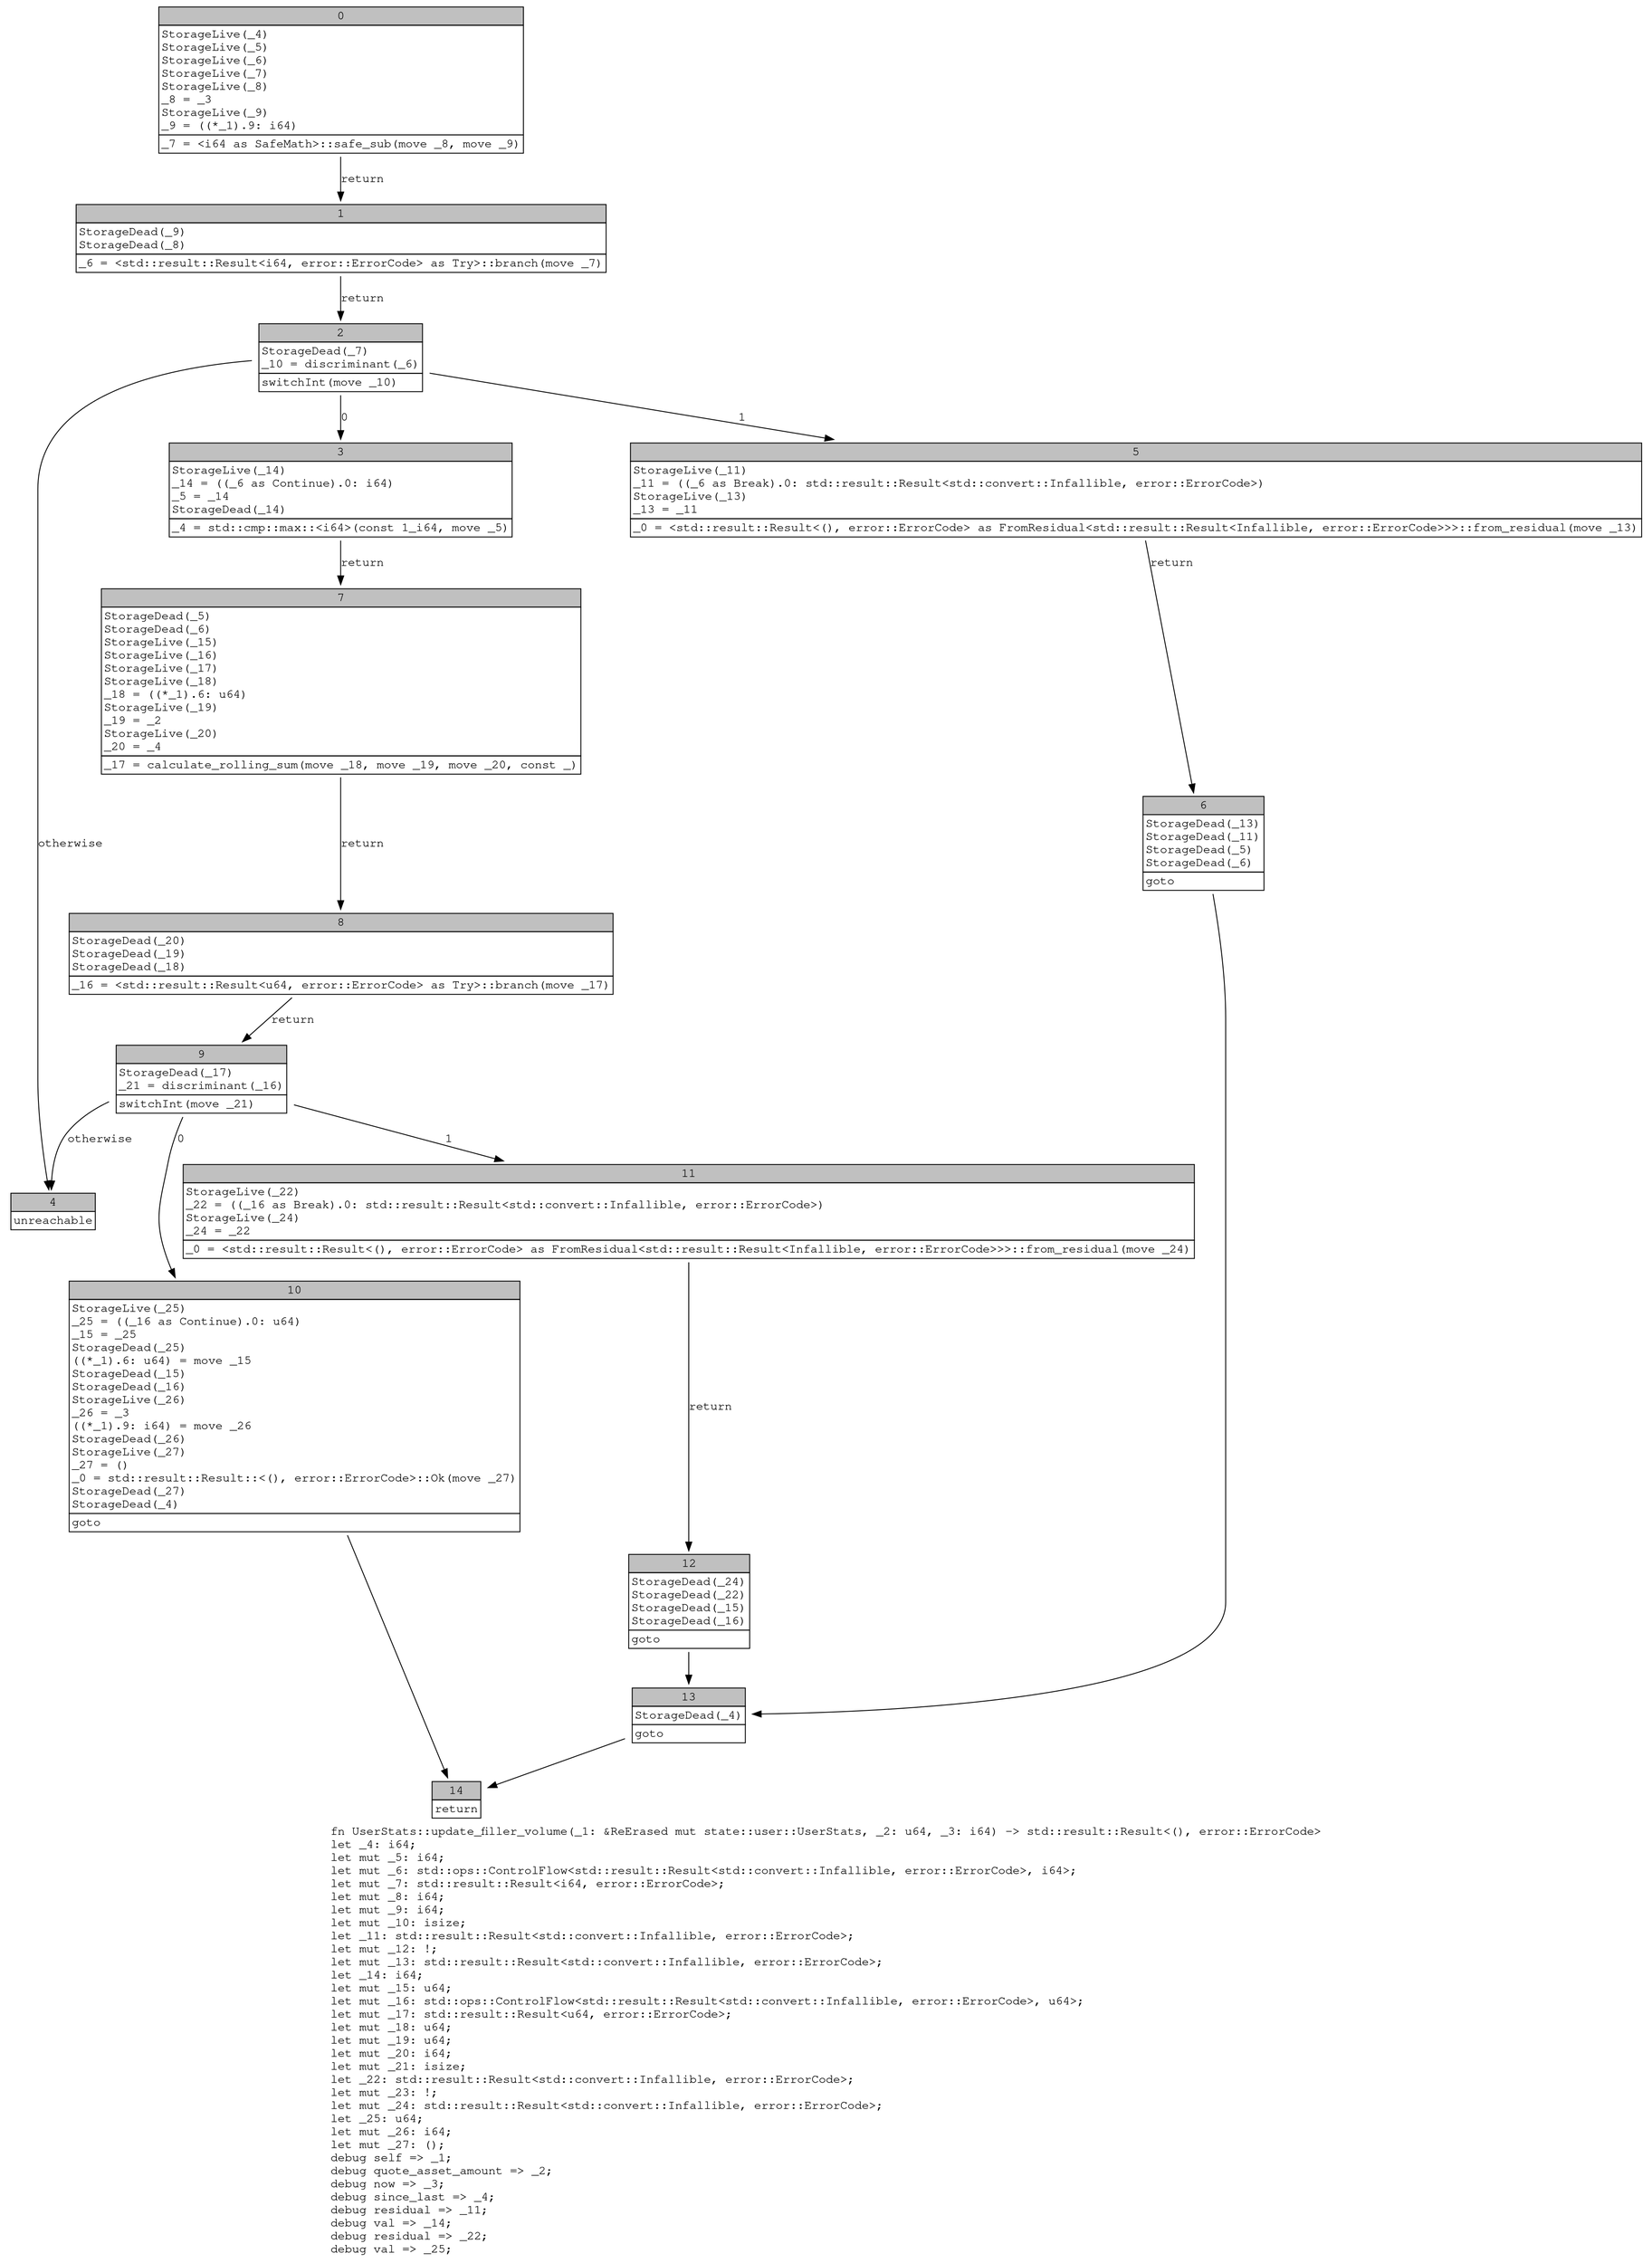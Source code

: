 digraph Mir_0_4417 {
    graph [fontname="Courier, monospace"];
    node [fontname="Courier, monospace"];
    edge [fontname="Courier, monospace"];
    label=<fn UserStats::update_filler_volume(_1: &amp;ReErased mut state::user::UserStats, _2: u64, _3: i64) -&gt; std::result::Result&lt;(), error::ErrorCode&gt;<br align="left"/>let _4: i64;<br align="left"/>let mut _5: i64;<br align="left"/>let mut _6: std::ops::ControlFlow&lt;std::result::Result&lt;std::convert::Infallible, error::ErrorCode&gt;, i64&gt;;<br align="left"/>let mut _7: std::result::Result&lt;i64, error::ErrorCode&gt;;<br align="left"/>let mut _8: i64;<br align="left"/>let mut _9: i64;<br align="left"/>let mut _10: isize;<br align="left"/>let _11: std::result::Result&lt;std::convert::Infallible, error::ErrorCode&gt;;<br align="left"/>let mut _12: !;<br align="left"/>let mut _13: std::result::Result&lt;std::convert::Infallible, error::ErrorCode&gt;;<br align="left"/>let _14: i64;<br align="left"/>let mut _15: u64;<br align="left"/>let mut _16: std::ops::ControlFlow&lt;std::result::Result&lt;std::convert::Infallible, error::ErrorCode&gt;, u64&gt;;<br align="left"/>let mut _17: std::result::Result&lt;u64, error::ErrorCode&gt;;<br align="left"/>let mut _18: u64;<br align="left"/>let mut _19: u64;<br align="left"/>let mut _20: i64;<br align="left"/>let mut _21: isize;<br align="left"/>let _22: std::result::Result&lt;std::convert::Infallible, error::ErrorCode&gt;;<br align="left"/>let mut _23: !;<br align="left"/>let mut _24: std::result::Result&lt;std::convert::Infallible, error::ErrorCode&gt;;<br align="left"/>let _25: u64;<br align="left"/>let mut _26: i64;<br align="left"/>let mut _27: ();<br align="left"/>debug self =&gt; _1;<br align="left"/>debug quote_asset_amount =&gt; _2;<br align="left"/>debug now =&gt; _3;<br align="left"/>debug since_last =&gt; _4;<br align="left"/>debug residual =&gt; _11;<br align="left"/>debug val =&gt; _14;<br align="left"/>debug residual =&gt; _22;<br align="left"/>debug val =&gt; _25;<br align="left"/>>;
    bb0__0_4417 [shape="none", label=<<table border="0" cellborder="1" cellspacing="0"><tr><td bgcolor="gray" align="center" colspan="1">0</td></tr><tr><td align="left" balign="left">StorageLive(_4)<br/>StorageLive(_5)<br/>StorageLive(_6)<br/>StorageLive(_7)<br/>StorageLive(_8)<br/>_8 = _3<br/>StorageLive(_9)<br/>_9 = ((*_1).9: i64)<br/></td></tr><tr><td align="left">_7 = &lt;i64 as SafeMath&gt;::safe_sub(move _8, move _9)</td></tr></table>>];
    bb1__0_4417 [shape="none", label=<<table border="0" cellborder="1" cellspacing="0"><tr><td bgcolor="gray" align="center" colspan="1">1</td></tr><tr><td align="left" balign="left">StorageDead(_9)<br/>StorageDead(_8)<br/></td></tr><tr><td align="left">_6 = &lt;std::result::Result&lt;i64, error::ErrorCode&gt; as Try&gt;::branch(move _7)</td></tr></table>>];
    bb2__0_4417 [shape="none", label=<<table border="0" cellborder="1" cellspacing="0"><tr><td bgcolor="gray" align="center" colspan="1">2</td></tr><tr><td align="left" balign="left">StorageDead(_7)<br/>_10 = discriminant(_6)<br/></td></tr><tr><td align="left">switchInt(move _10)</td></tr></table>>];
    bb3__0_4417 [shape="none", label=<<table border="0" cellborder="1" cellspacing="0"><tr><td bgcolor="gray" align="center" colspan="1">3</td></tr><tr><td align="left" balign="left">StorageLive(_14)<br/>_14 = ((_6 as Continue).0: i64)<br/>_5 = _14<br/>StorageDead(_14)<br/></td></tr><tr><td align="left">_4 = std::cmp::max::&lt;i64&gt;(const 1_i64, move _5)</td></tr></table>>];
    bb4__0_4417 [shape="none", label=<<table border="0" cellborder="1" cellspacing="0"><tr><td bgcolor="gray" align="center" colspan="1">4</td></tr><tr><td align="left">unreachable</td></tr></table>>];
    bb5__0_4417 [shape="none", label=<<table border="0" cellborder="1" cellspacing="0"><tr><td bgcolor="gray" align="center" colspan="1">5</td></tr><tr><td align="left" balign="left">StorageLive(_11)<br/>_11 = ((_6 as Break).0: std::result::Result&lt;std::convert::Infallible, error::ErrorCode&gt;)<br/>StorageLive(_13)<br/>_13 = _11<br/></td></tr><tr><td align="left">_0 = &lt;std::result::Result&lt;(), error::ErrorCode&gt; as FromResidual&lt;std::result::Result&lt;Infallible, error::ErrorCode&gt;&gt;&gt;::from_residual(move _13)</td></tr></table>>];
    bb6__0_4417 [shape="none", label=<<table border="0" cellborder="1" cellspacing="0"><tr><td bgcolor="gray" align="center" colspan="1">6</td></tr><tr><td align="left" balign="left">StorageDead(_13)<br/>StorageDead(_11)<br/>StorageDead(_5)<br/>StorageDead(_6)<br/></td></tr><tr><td align="left">goto</td></tr></table>>];
    bb7__0_4417 [shape="none", label=<<table border="0" cellborder="1" cellspacing="0"><tr><td bgcolor="gray" align="center" colspan="1">7</td></tr><tr><td align="left" balign="left">StorageDead(_5)<br/>StorageDead(_6)<br/>StorageLive(_15)<br/>StorageLive(_16)<br/>StorageLive(_17)<br/>StorageLive(_18)<br/>_18 = ((*_1).6: u64)<br/>StorageLive(_19)<br/>_19 = _2<br/>StorageLive(_20)<br/>_20 = _4<br/></td></tr><tr><td align="left">_17 = calculate_rolling_sum(move _18, move _19, move _20, const _)</td></tr></table>>];
    bb8__0_4417 [shape="none", label=<<table border="0" cellborder="1" cellspacing="0"><tr><td bgcolor="gray" align="center" colspan="1">8</td></tr><tr><td align="left" balign="left">StorageDead(_20)<br/>StorageDead(_19)<br/>StorageDead(_18)<br/></td></tr><tr><td align="left">_16 = &lt;std::result::Result&lt;u64, error::ErrorCode&gt; as Try&gt;::branch(move _17)</td></tr></table>>];
    bb9__0_4417 [shape="none", label=<<table border="0" cellborder="1" cellspacing="0"><tr><td bgcolor="gray" align="center" colspan="1">9</td></tr><tr><td align="left" balign="left">StorageDead(_17)<br/>_21 = discriminant(_16)<br/></td></tr><tr><td align="left">switchInt(move _21)</td></tr></table>>];
    bb10__0_4417 [shape="none", label=<<table border="0" cellborder="1" cellspacing="0"><tr><td bgcolor="gray" align="center" colspan="1">10</td></tr><tr><td align="left" balign="left">StorageLive(_25)<br/>_25 = ((_16 as Continue).0: u64)<br/>_15 = _25<br/>StorageDead(_25)<br/>((*_1).6: u64) = move _15<br/>StorageDead(_15)<br/>StorageDead(_16)<br/>StorageLive(_26)<br/>_26 = _3<br/>((*_1).9: i64) = move _26<br/>StorageDead(_26)<br/>StorageLive(_27)<br/>_27 = ()<br/>_0 = std::result::Result::&lt;(), error::ErrorCode&gt;::Ok(move _27)<br/>StorageDead(_27)<br/>StorageDead(_4)<br/></td></tr><tr><td align="left">goto</td></tr></table>>];
    bb11__0_4417 [shape="none", label=<<table border="0" cellborder="1" cellspacing="0"><tr><td bgcolor="gray" align="center" colspan="1">11</td></tr><tr><td align="left" balign="left">StorageLive(_22)<br/>_22 = ((_16 as Break).0: std::result::Result&lt;std::convert::Infallible, error::ErrorCode&gt;)<br/>StorageLive(_24)<br/>_24 = _22<br/></td></tr><tr><td align="left">_0 = &lt;std::result::Result&lt;(), error::ErrorCode&gt; as FromResidual&lt;std::result::Result&lt;Infallible, error::ErrorCode&gt;&gt;&gt;::from_residual(move _24)</td></tr></table>>];
    bb12__0_4417 [shape="none", label=<<table border="0" cellborder="1" cellspacing="0"><tr><td bgcolor="gray" align="center" colspan="1">12</td></tr><tr><td align="left" balign="left">StorageDead(_24)<br/>StorageDead(_22)<br/>StorageDead(_15)<br/>StorageDead(_16)<br/></td></tr><tr><td align="left">goto</td></tr></table>>];
    bb13__0_4417 [shape="none", label=<<table border="0" cellborder="1" cellspacing="0"><tr><td bgcolor="gray" align="center" colspan="1">13</td></tr><tr><td align="left" balign="left">StorageDead(_4)<br/></td></tr><tr><td align="left">goto</td></tr></table>>];
    bb14__0_4417 [shape="none", label=<<table border="0" cellborder="1" cellspacing="0"><tr><td bgcolor="gray" align="center" colspan="1">14</td></tr><tr><td align="left">return</td></tr></table>>];
    bb0__0_4417 -> bb1__0_4417 [label="return"];
    bb1__0_4417 -> bb2__0_4417 [label="return"];
    bb2__0_4417 -> bb3__0_4417 [label="0"];
    bb2__0_4417 -> bb5__0_4417 [label="1"];
    bb2__0_4417 -> bb4__0_4417 [label="otherwise"];
    bb3__0_4417 -> bb7__0_4417 [label="return"];
    bb5__0_4417 -> bb6__0_4417 [label="return"];
    bb6__0_4417 -> bb13__0_4417 [label=""];
    bb7__0_4417 -> bb8__0_4417 [label="return"];
    bb8__0_4417 -> bb9__0_4417 [label="return"];
    bb9__0_4417 -> bb10__0_4417 [label="0"];
    bb9__0_4417 -> bb11__0_4417 [label="1"];
    bb9__0_4417 -> bb4__0_4417 [label="otherwise"];
    bb10__0_4417 -> bb14__0_4417 [label=""];
    bb11__0_4417 -> bb12__0_4417 [label="return"];
    bb12__0_4417 -> bb13__0_4417 [label=""];
    bb13__0_4417 -> bb14__0_4417 [label=""];
}
